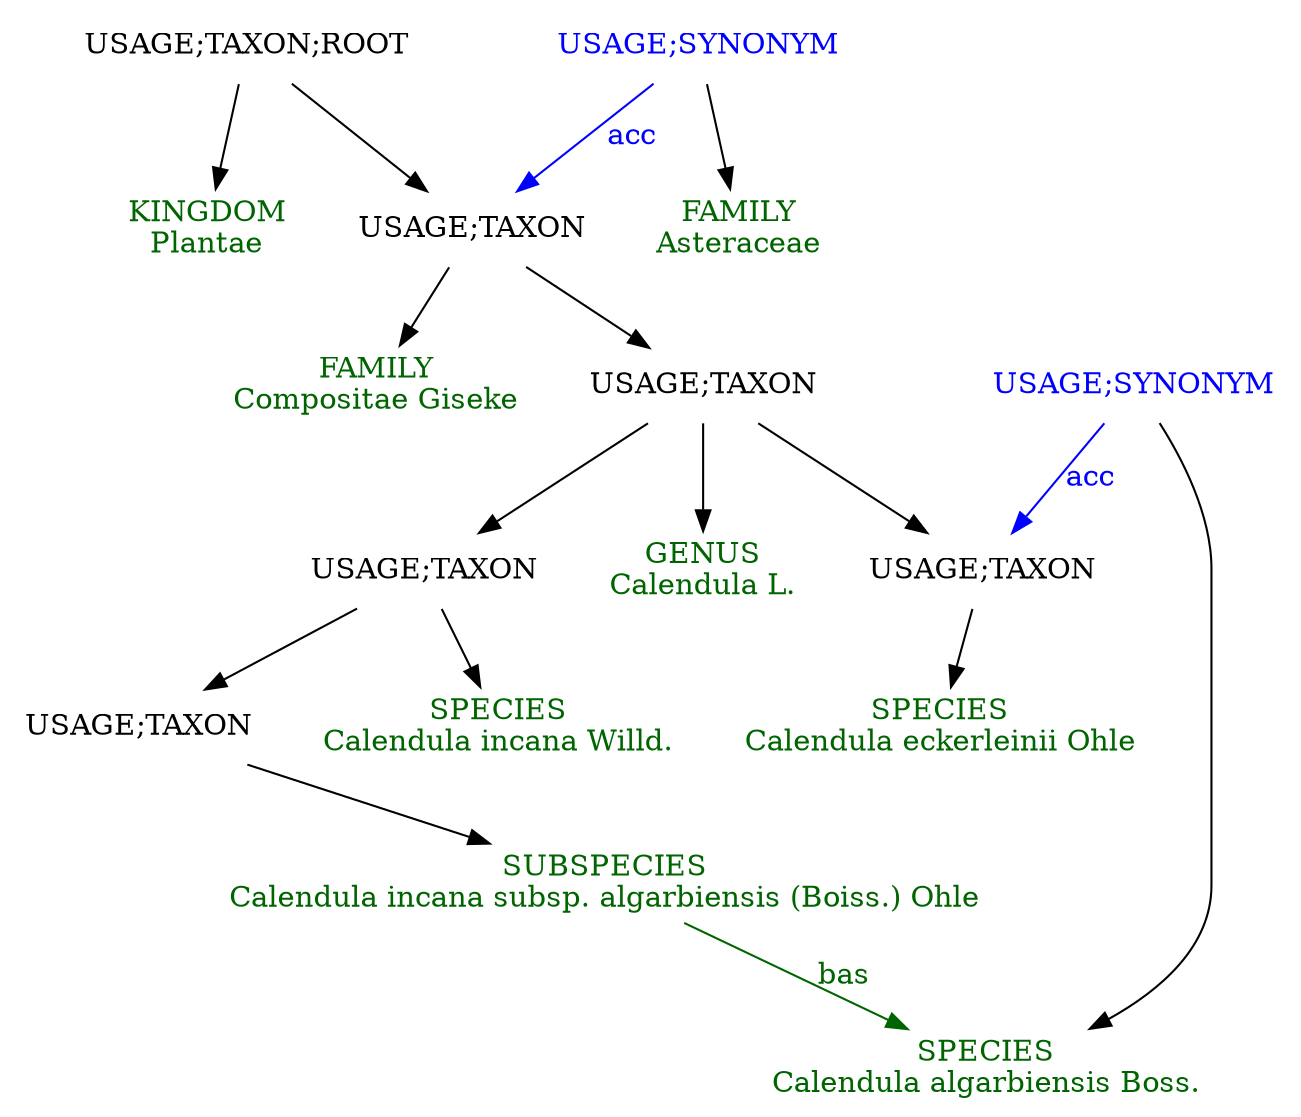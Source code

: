digraph G {
  node [shape=plaintext]

  n0  [label="KINGDOM\nPlantae", fontcolor=darkgreen]
  n1  [label="USAGE;TAXON;ROOT"]
  n1 -> n3
  n1 -> n0
  n2  [label="FAMILY\nCompositae Giseke", fontcolor=darkgreen]
  n3  [label="USAGE;TAXON"]
  n3 -> n7
  n3 -> n2
  n4  [label="FAMILY\nAsteraceae", fontcolor=darkgreen]
  n5  [label="USAGE;SYNONYM", fontcolor=blue]
  n5 -> n3  [color=blue, fontcolor=blue, label="acc"]
  n5 -> n4
  n6  [label="GENUS\nCalendula L.", fontcolor=darkgreen]
  n7  [label="USAGE;TAXON"]
  n7 -> n11
  n7 -> n9
  n7 -> n6
  n8  [label="SPECIES\nCalendula incana Willd.", fontcolor=darkgreen]
  n9  [label="USAGE;TAXON"]
  n9 -> n13
  n9 -> n8
  n10  [label="SPECIES\nCalendula eckerleinii Ohle", fontcolor=darkgreen]
  n11  [label="USAGE;TAXON"]
  n11 -> n10
  n12  [label="SUBSPECIES\nCalendula incana subsp. algarbiensis (Boiss.) Ohle", fontcolor=darkgreen]
  n12 -> n14  [color=darkgreen, fontcolor=darkgreen, label="bas"]
  n13  [label="USAGE;TAXON"]
  n13 -> n12
  n14  [label="SPECIES\nCalendula algarbiensis Boss.", fontcolor=darkgreen]
  n15  [label="USAGE;SYNONYM", fontcolor=blue]
  n15 -> n11  [color=blue, fontcolor=blue, label="acc"]
  n15 -> n14
}
